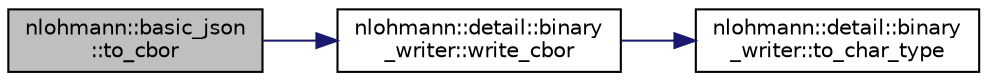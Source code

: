 digraph "nlohmann::basic_json::to_cbor"
{
 // LATEX_PDF_SIZE
  edge [fontname="Helvetica",fontsize="10",labelfontname="Helvetica",labelfontsize="10"];
  node [fontname="Helvetica",fontsize="10",shape=record];
  rankdir="LR";
  Node1 [label="nlohmann::basic_json\l::to_cbor",height=0.2,width=0.4,color="black", fillcolor="grey75", style="filled", fontcolor="black",tooltip=" "];
  Node1 -> Node2 [color="midnightblue",fontsize="10",style="solid"];
  Node2 [label="nlohmann::detail::binary\l_writer::write_cbor",height=0.2,width=0.4,color="black", fillcolor="white", style="filled",URL="$classnlohmann_1_1detail_1_1binary__writer.html#aa0ab8d27fd88a33a2f801413ac4c7fbc",tooltip=" "];
  Node2 -> Node3 [color="midnightblue",fontsize="10",style="solid"];
  Node3 [label="nlohmann::detail::binary\l_writer::to_char_type",height=0.2,width=0.4,color="black", fillcolor="white", style="filled",URL="$classnlohmann_1_1detail_1_1binary__writer.html#ab77aa48692bd4e64e4f051ce6aeb6d2d",tooltip=" "];
}
